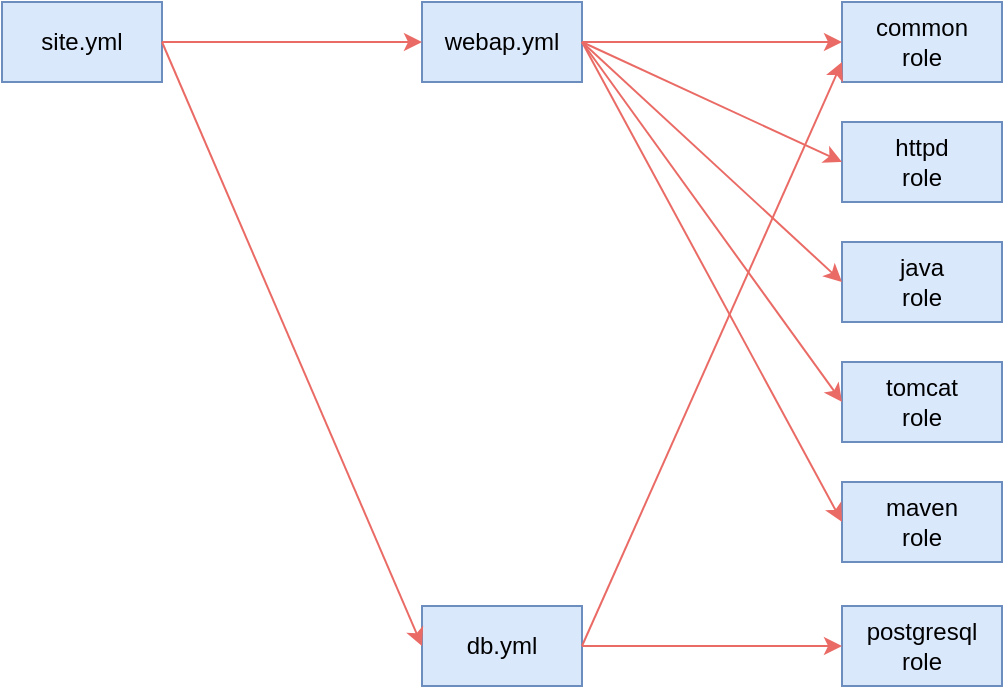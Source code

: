 <mxfile version="12.4.2" type="device" pages="2"><diagram id="G-vSa0OLT_pARMP-Scdy" name="Ansible"><mxGraphModel dx="1024" dy="592" grid="1" gridSize="10" guides="1" tooltips="1" connect="1" arrows="1" fold="1" page="1" pageScale="1" pageWidth="827" pageHeight="1169" math="0" shadow="0"><root><mxCell id="0"/><mxCell id="1" parent="0"/><mxCell id="AnD-5SarYtjswILno68D-2" value="site.yml" style="rounded=0;whiteSpace=wrap;html=1;strokeColor=#6c8ebf;fillColor=#dae8fc;" parent="1" vertex="1"><mxGeometry x="90" y="70" width="80" height="40" as="geometry"/></mxCell><mxCell id="AnD-5SarYtjswILno68D-3" value="webap.yml" style="rounded=0;whiteSpace=wrap;html=1;strokeColor=#6c8ebf;fillColor=#dae8fc;" parent="1" vertex="1"><mxGeometry x="300" y="70" width="80" height="40" as="geometry"/></mxCell><mxCell id="AnD-5SarYtjswILno68D-4" value="&lt;div&gt;db.yml&lt;/div&gt;" style="rounded=0;whiteSpace=wrap;html=1;strokeColor=#6c8ebf;fillColor=#dae8fc;" parent="1" vertex="1"><mxGeometry x="300" y="372" width="80" height="40" as="geometry"/></mxCell><mxCell id="AnD-5SarYtjswILno68D-5" value="&lt;div&gt;common&lt;/div&gt;&lt;div&gt;role&lt;br&gt;&lt;/div&gt;" style="rounded=0;whiteSpace=wrap;html=1;strokeColor=#6c8ebf;fillColor=#dae8fc;" parent="1" vertex="1"><mxGeometry x="510" y="70" width="80" height="40" as="geometry"/></mxCell><mxCell id="AnD-5SarYtjswILno68D-6" value="&lt;div&gt;httpd&lt;/div&gt;&lt;div&gt;role&lt;br&gt;&lt;/div&gt;" style="rounded=0;whiteSpace=wrap;html=1;strokeColor=#6c8ebf;fillColor=#dae8fc;" parent="1" vertex="1"><mxGeometry x="510" y="130" width="80" height="40" as="geometry"/></mxCell><mxCell id="AnD-5SarYtjswILno68D-7" value="&lt;div&gt;java&lt;/div&gt;&lt;div&gt;role&lt;br&gt;&lt;/div&gt;" style="rounded=0;whiteSpace=wrap;html=1;strokeColor=#6c8ebf;fillColor=#dae8fc;" parent="1" vertex="1"><mxGeometry x="510" y="190" width="80" height="40" as="geometry"/></mxCell><mxCell id="AnD-5SarYtjswILno68D-8" value="postgresql&lt;br&gt;role" style="rounded=0;whiteSpace=wrap;html=1;strokeColor=#6c8ebf;fillColor=#dae8fc;" parent="1" vertex="1"><mxGeometry x="510" y="372" width="80" height="40" as="geometry"/></mxCell><mxCell id="AnD-5SarYtjswILno68D-13" value="" style="endArrow=classic;html=1;strokeColor=#EA6B66;fontColor=#EA6B66;exitX=1;exitY=0.5;exitDx=0;exitDy=0;entryX=0;entryY=0.5;entryDx=0;entryDy=0;" parent="1" source="AnD-5SarYtjswILno68D-2" target="AnD-5SarYtjswILno68D-4" edge="1"><mxGeometry width="50" height="50" relative="1" as="geometry"><mxPoint x="220" y="180" as="sourcePoint"/><mxPoint x="260" y="295" as="targetPoint"/></mxGeometry></mxCell><mxCell id="AnD-5SarYtjswILno68D-14" value="" style="endArrow=classic;html=1;strokeColor=#EA6B66;fontColor=#EA6B66;exitX=1;exitY=0.5;exitDx=0;exitDy=0;entryX=0;entryY=0.5;entryDx=0;entryDy=0;" parent="1" source="AnD-5SarYtjswILno68D-2" target="AnD-5SarYtjswILno68D-3" edge="1"><mxGeometry width="50" height="50" relative="1" as="geometry"><mxPoint x="230" y="150" as="sourcePoint"/><mxPoint x="270" y="265" as="targetPoint"/></mxGeometry></mxCell><mxCell id="AnD-5SarYtjswILno68D-15" value="" style="endArrow=classic;html=1;strokeColor=#EA6B66;fontColor=#EA6B66;exitX=1;exitY=0.5;exitDx=0;exitDy=0;entryX=0;entryY=0.75;entryDx=0;entryDy=0;" parent="1" source="AnD-5SarYtjswILno68D-4" target="AnD-5SarYtjswILno68D-5" edge="1"><mxGeometry width="50" height="50" relative="1" as="geometry"><mxPoint x="340" y="152.5" as="sourcePoint"/><mxPoint x="510" y="90" as="targetPoint"/></mxGeometry></mxCell><mxCell id="AnD-5SarYtjswILno68D-16" value="" style="endArrow=classic;html=1;strokeColor=#EA6B66;fontColor=#EA6B66;exitX=1;exitY=0.5;exitDx=0;exitDy=0;entryX=0;entryY=0.5;entryDx=0;entryDy=0;" parent="1" source="AnD-5SarYtjswILno68D-4" target="AnD-5SarYtjswILno68D-8" edge="1"><mxGeometry width="50" height="50" relative="1" as="geometry"><mxPoint x="210" y="384.5" as="sourcePoint"/><mxPoint x="250" y="499.5" as="targetPoint"/></mxGeometry></mxCell><mxCell id="AnD-5SarYtjswILno68D-17" value="" style="endArrow=classic;html=1;strokeColor=#EA6B66;fontColor=#EA6B66;exitX=1;exitY=0.5;exitDx=0;exitDy=0;entryX=0;entryY=0.5;entryDx=0;entryDy=0;" parent="1" source="AnD-5SarYtjswILno68D-3" target="AnD-5SarYtjswILno68D-6" edge="1"><mxGeometry width="50" height="50" relative="1" as="geometry"><mxPoint x="220" y="272.5" as="sourcePoint"/><mxPoint x="260" y="387.5" as="targetPoint"/></mxGeometry></mxCell><mxCell id="AnD-5SarYtjswILno68D-18" value="" style="endArrow=classic;html=1;strokeColor=#EA6B66;fontColor=#EA6B66;exitX=1;exitY=0.5;exitDx=0;exitDy=0;entryX=0;entryY=0.5;entryDx=0;entryDy=0;" parent="1" source="AnD-5SarYtjswILno68D-3" target="AnD-5SarYtjswILno68D-5" edge="1"><mxGeometry width="50" height="50" relative="1" as="geometry"><mxPoint x="230" y="282.5" as="sourcePoint"/><mxPoint x="270" y="397.5" as="targetPoint"/></mxGeometry></mxCell><mxCell id="AnD-5SarYtjswILno68D-19" value="" style="endArrow=classic;html=1;strokeColor=#EA6B66;fontColor=#EA6B66;exitX=1;exitY=0.5;exitDx=0;exitDy=0;entryX=0;entryY=0.5;entryDx=0;entryDy=0;" parent="1" source="AnD-5SarYtjswILno68D-3" target="AnD-5SarYtjswILno68D-7" edge="1"><mxGeometry width="50" height="50" relative="1" as="geometry"><mxPoint x="410" y="85" as="sourcePoint"/><mxPoint x="450" y="200" as="targetPoint"/></mxGeometry></mxCell><mxCell id="8KBAD3qxydB3V0pKnfXz-1" value="&lt;div&gt;tomcat&lt;br&gt;&lt;/div&gt;&lt;div&gt;role&lt;br&gt;&lt;/div&gt;" style="rounded=0;whiteSpace=wrap;html=1;strokeColor=#6c8ebf;fillColor=#dae8fc;" parent="1" vertex="1"><mxGeometry x="510" y="250" width="80" height="40" as="geometry"/></mxCell><mxCell id="8KBAD3qxydB3V0pKnfXz-2" value="" style="endArrow=classic;html=1;strokeColor=#EA6B66;fontColor=#EA6B66;exitX=1;exitY=0.5;exitDx=0;exitDy=0;entryX=0;entryY=0.5;entryDx=0;entryDy=0;" parent="1" source="AnD-5SarYtjswILno68D-3" target="8KBAD3qxydB3V0pKnfXz-1" edge="1"><mxGeometry width="50" height="50" relative="1" as="geometry"><mxPoint x="380" y="150" as="sourcePoint"/><mxPoint x="450" y="260" as="targetPoint"/></mxGeometry></mxCell><mxCell id="PzzISTirjRurzNfM7KXp-1" value="&lt;div&gt;maven&lt;/div&gt;&lt;div&gt;role&lt;br&gt;&lt;/div&gt;" style="rounded=0;whiteSpace=wrap;html=1;strokeColor=#6c8ebf;fillColor=#dae8fc;" parent="1" vertex="1"><mxGeometry x="510" y="310" width="80" height="40" as="geometry"/></mxCell><mxCell id="PzzISTirjRurzNfM7KXp-3" value="" style="endArrow=classic;html=1;strokeColor=#EA6B66;fontColor=#EA6B66;exitX=1;exitY=0.5;exitDx=0;exitDy=0;entryX=0;entryY=0.5;entryDx=0;entryDy=0;" parent="1" source="AnD-5SarYtjswILno68D-3" target="PzzISTirjRurzNfM7KXp-1" edge="1"><mxGeometry width="50" height="50" relative="1" as="geometry"><mxPoint x="390" y="100" as="sourcePoint"/><mxPoint x="520" y="280" as="targetPoint"/></mxGeometry></mxCell></root></mxGraphModel></diagram><diagram id="i3U3ZztTv-fv0UUo-MT9" name="ミドルウェア構成"><mxGraphModel dx="1024" dy="592" grid="1" gridSize="10" guides="1" tooltips="1" connect="1" arrows="1" fold="1" page="1" pageScale="1" pageWidth="827" pageHeight="1169" math="0" shadow="0"><root><mxCell id="a0t_jDqBj0KTfoFoczNs-0"/><mxCell id="a0t_jDqBj0KTfoFoczNs-1" parent="a0t_jDqBj0KTfoFoczNs-0"/><mxCell id="i0uv5fZsjfSF8NEeMNNT-0" value="" style="rounded=1;whiteSpace=wrap;html=1;align=left;fillColor=none;strokeColor=#EA6B66;strokeWidth=3;" parent="a0t_jDqBj0KTfoFoczNs-1" vertex="1"><mxGeometry x="130" y="140" width="450" height="350" as="geometry"/></mxCell><mxCell id="i0uv5fZsjfSF8NEeMNNT-1" value="" style="rounded=1;whiteSpace=wrap;html=1;align=left;fillColor=none;strokeColor=#7EA6E0;strokeWidth=3;" parent="a0t_jDqBj0KTfoFoczNs-1" vertex="1"><mxGeometry x="640" y="140" width="220" height="200" as="geometry"/></mxCell><mxCell id="a0t_jDqBj0KTfoFoczNs-2" value="&lt;b&gt;&amp;nbsp; &amp;nbsp; Apache httpd 2.4.6&lt;/b&gt;" style="rounded=1;whiteSpace=wrap;html=1;align=left;verticalAlign=top;fillColor=#e1d5e7;strokeColor=#9673a6;" parent="a0t_jDqBj0KTfoFoczNs-1" vertex="1"><mxGeometry x="150" y="180" width="150" height="120" as="geometry"/></mxCell><mxCell id="a0t_jDqBj0KTfoFoczNs-3" value="&lt;b&gt;&amp;nbsp; &amp;nbsp; Tomcat 9.0.30&lt;/b&gt;" style="rounded=1;whiteSpace=wrap;html=1;align=left;verticalAlign=top;fillColor=#fff2cc;strokeColor=#d6b656;" parent="a0t_jDqBj0KTfoFoczNs-1" vertex="1"><mxGeometry x="380" y="180" width="170" height="120" as="geometry"/></mxCell><mxCell id="a0t_jDqBj0KTfoFoczNs-4" value="&lt;b&gt;&lt;br&gt;&amp;nbsp; &amp;nbsp; PostgreSQL 12&lt;/b&gt;" style="rounded=1;whiteSpace=wrap;html=1;fillColor=#dae8fc;strokeColor=#6c8ebf;align=left;verticalAlign=top;" parent="a0t_jDqBj0KTfoFoczNs-1" vertex="1"><mxGeometry x="664" y="160" width="172" height="160" as="geometry"/></mxCell><mxCell id="i0uv5fZsjfSF8NEeMNNT-2" value="&lt;span style=&quot;font-size: 10px&quot;&gt;アプリケーション&lt;br&gt;terasoluna-tourreservation-web.war&lt;br&gt;&lt;/span&gt;" style="rounded=0;whiteSpace=wrap;html=1;strokeColor=#b85450;strokeWidth=1;fillColor=#f8cecc;align=left;" parent="a0t_jDqBj0KTfoFoczNs-1" vertex="1"><mxGeometry x="419" y="213" width="120" height="70" as="geometry"/></mxCell><mxCell id="i0uv5fZsjfSF8NEeMNNT-3" value="データベース&lt;br style=&quot;font-size: 10px;&quot;&gt;DB名&amp;nbsp; ：tourreserve&lt;br style=&quot;font-size: 10px;&quot;&gt;ユーザ：appuser&lt;br style=&quot;font-size: 10px;&quot;&gt;PW&amp;nbsp; &amp;nbsp; &amp;nbsp;：Password" style="rounded=0;whiteSpace=wrap;html=1;strokeColor=#10739e;strokeWidth=1;fillColor=#b1ddf0;align=left;fontSize=10;" parent="a0t_jDqBj0KTfoFoczNs-1" vertex="1"><mxGeometry x="700.21" y="210" width="126.41" height="80" as="geometry"/></mxCell><mxCell id="i0uv5fZsjfSF8NEeMNNT-7" value="" style="ellipse;whiteSpace=wrap;html=1;strokeColor=#808080;strokeWidth=1;fillColor=#ffffff;align=left;" parent="a0t_jDqBj0KTfoFoczNs-1" vertex="1"><mxGeometry x="146" y="233" width="10" height="10" as="geometry"/></mxCell><mxCell id="i0uv5fZsjfSF8NEeMNNT-8" value="" style="ellipse;whiteSpace=wrap;html=1;strokeColor=#808080;strokeWidth=1;fillColor=#ffffff;align=left;" parent="a0t_jDqBj0KTfoFoczNs-1" vertex="1"><mxGeometry x="376" y="233" width="10" height="10" as="geometry"/></mxCell><mxCell id="i0uv5fZsjfSF8NEeMNNT-9" value="" style="ellipse;whiteSpace=wrap;html=1;strokeColor=#808080;strokeWidth=1;fillColor=#ffffff;align=left;" parent="a0t_jDqBj0KTfoFoczNs-1" vertex="1"><mxGeometry x="660" y="233" width="10" height="10" as="geometry"/></mxCell><mxCell id="i0uv5fZsjfSF8NEeMNNT-4" value="" style="endArrow=classic;html=1;strokeColor=#808080;" parent="a0t_jDqBj0KTfoFoczNs-1" edge="1"><mxGeometry width="50" height="50" relative="1" as="geometry"><mxPoint x="60" y="238" as="sourcePoint"/><mxPoint x="150" y="238" as="targetPoint"/></mxGeometry></mxCell><mxCell id="i0uv5fZsjfSF8NEeMNNT-5" value="" style="endArrow=classic;html=1;entryX=0;entryY=0.5;entryDx=0;entryDy=0;strokeColor=#808080;exitX=1;exitY=0.5;exitDx=0;exitDy=0;" parent="a0t_jDqBj0KTfoFoczNs-1" edge="1"><mxGeometry width="50" height="50" relative="1" as="geometry"><mxPoint x="300" y="238" as="sourcePoint"/><mxPoint x="380" y="238" as="targetPoint"/></mxGeometry></mxCell><mxCell id="i0uv5fZsjfSF8NEeMNNT-6" value="" style="endArrow=classic;html=1;entryX=0;entryY=0.5;entryDx=0;entryDy=0;strokeColor=#808080;" parent="a0t_jDqBj0KTfoFoczNs-1" edge="1"><mxGeometry width="50" height="50" relative="1" as="geometry"><mxPoint x="540" y="238" as="sourcePoint"/><mxPoint x="664" y="238" as="targetPoint"/></mxGeometry></mxCell><mxCell id="i0uv5fZsjfSF8NEeMNNT-10" value=":80" style="text;html=1;strokeColor=none;fillColor=none;align=center;verticalAlign=middle;whiteSpace=wrap;rounded=0;" parent="a0t_jDqBj0KTfoFoczNs-1" vertex="1"><mxGeometry x="146" y="238" width="30" height="20" as="geometry"/></mxCell><mxCell id="i0uv5fZsjfSF8NEeMNNT-12" value="&lt;b&gt;Web/APサーバ&lt;/b&gt;&lt;br&gt;外部①側：192.168.128.131&lt;br&gt;内部③側：192.168.175.131" style="text;html=1;strokeColor=none;fillColor=none;align=left;verticalAlign=middle;whiteSpace=wrap;rounded=0;" parent="a0t_jDqBj0KTfoFoczNs-1" vertex="1"><mxGeometry x="110" y="90" width="180" height="40" as="geometry"/></mxCell><mxCell id="i0uv5fZsjfSF8NEeMNNT-13" value="① http://192.168.128.131:80/&lt;span style=&quot;white-space: nowrap; font-size: 12px;&quot;&gt;terasoluna-tourreservation-web/&lt;br style=&quot;font-size: 12px;&quot;&gt;&lt;br style=&quot;font-size: 12px;&quot;&gt;② ajp://localhost:8009/&lt;/span&gt;&lt;span style=&quot;white-space: nowrap; font-size: 12px;&quot;&gt;terasoluna-tourreservation-web/&lt;br style=&quot;font-size: 12px;&quot;&gt;&lt;br style=&quot;font-size: 12px;&quot;&gt;&lt;/span&gt;&lt;span style=&quot;white-space: nowrap; font-size: 12px;&quot;&gt;③&amp;nbsp;&lt;/span&gt;&lt;span style=&quot;white-space: nowrap; font-size: 12px;&quot;&gt;jdbc:postgresql://192.168.128.132:5432/tourreserve&lt;br style=&quot;font-size: 12px;&quot;&gt;&lt;/span&gt;&lt;span style=&quot;white-space: nowrap; font-size: 12px;&quot;&gt;&amp;nbsp; &amp;nbsp; &amp;nbsp;or&lt;br style=&quot;font-size: 12px;&quot;&gt;&amp;nbsp; &amp;nbsp; &amp;nbsp;&lt;/span&gt;&lt;span style=&quot;white-space: nowrap; font-size: 12px;&quot;&gt;dbc:postgresql://192.168.153.132:5432/tourreserve&lt;/span&gt;&lt;span style=&quot;white-space: nowrap; font-size: 12px;&quot;&gt;&lt;br style=&quot;font-size: 12px;&quot;&gt;&amp;nbsp; &amp;nbsp; &amp;nbsp;&lt;br style=&quot;font-size: 12px;&quot;&gt;&lt;/span&gt;" style="text;html=1;strokeColor=none;fillColor=none;align=left;verticalAlign=middle;whiteSpace=wrap;rounded=0;spacing=2;fontSize=12;" parent="a0t_jDqBj0KTfoFoczNs-1" vertex="1"><mxGeometry x="600" y="360" width="350" height="100" as="geometry"/></mxCell><mxCell id="i0uv5fZsjfSF8NEeMNNT-14" value=":8009" style="text;html=1;strokeColor=none;fillColor=none;align=center;verticalAlign=middle;whiteSpace=wrap;rounded=0;" parent="a0t_jDqBj0KTfoFoczNs-1" vertex="1"><mxGeometry x="383" y="238" width="30" height="20" as="geometry"/></mxCell><mxCell id="i0uv5fZsjfSF8NEeMNNT-15" value=":5432" style="text;html=1;strokeColor=none;fillColor=none;align=center;verticalAlign=middle;whiteSpace=wrap;rounded=0;" parent="a0t_jDqBj0KTfoFoczNs-1" vertex="1"><mxGeometry x="667" y="238" width="30" height="20" as="geometry"/></mxCell><mxCell id="i0uv5fZsjfSF8NEeMNNT-16" value="①" style="text;html=1;strokeColor=none;fillColor=none;align=center;verticalAlign=middle;whiteSpace=wrap;rounded=0;" parent="a0t_jDqBj0KTfoFoczNs-1" vertex="1"><mxGeometry x="80" y="218" width="30" height="20" as="geometry"/></mxCell><mxCell id="i0uv5fZsjfSF8NEeMNNT-17" value="②" style="text;html=1;strokeColor=none;fillColor=none;align=center;verticalAlign=middle;whiteSpace=wrap;rounded=0;" parent="a0t_jDqBj0KTfoFoczNs-1" vertex="1"><mxGeometry x="310" y="218" width="30" height="20" as="geometry"/></mxCell><mxCell id="i0uv5fZsjfSF8NEeMNNT-18" value="③" style="text;html=1;strokeColor=none;fillColor=none;align=center;verticalAlign=middle;whiteSpace=wrap;rounded=0;" parent="a0t_jDqBj0KTfoFoczNs-1" vertex="1"><mxGeometry x="580" y="218" width="30" height="20" as="geometry"/></mxCell><mxCell id="i0uv5fZsjfSF8NEeMNNT-20" value="&lt;b&gt;DBサーバ&lt;/b&gt;&lt;br&gt;192.168.128.132&lt;br&gt;or&lt;br&gt;192.168.175.132" style="text;html=1;strokeColor=none;fillColor=none;align=left;verticalAlign=middle;whiteSpace=wrap;rounded=0;" parent="a0t_jDqBj0KTfoFoczNs-1" vertex="1"><mxGeometry x="640" y="75" width="220" height="65" as="geometry"/></mxCell><mxCell id="i0uv5fZsjfSF8NEeMNNT-22" value="リバースプロキシ設定&lt;span style=&quot;white-space: nowrap&quot;&gt;&lt;br&gt;① ⇒ ②&lt;br&gt;&lt;/span&gt;" style="rounded=1;whiteSpace=wrap;html=1;strokeColor=#9673a6;strokeWidth=1;fillColor=#e1d5e7;fontSize=10;align=left;verticalAlign=middle;arcSize=0;" parent="a0t_jDqBj0KTfoFoczNs-1" vertex="1"><mxGeometry x="180" y="225.5" width="110" height="45" as="geometry"/></mxCell><mxCell id="i0uv5fZsjfSF8NEeMNNT-25" value="&lt;b&gt;&amp;nbsp; &amp;nbsp; Maven 3.6.3&lt;/b&gt;" style="rounded=1;whiteSpace=wrap;html=1;align=left;verticalAlign=top;fillColor=#ffe6cc;strokeColor=#d79b00;" parent="a0t_jDqBj0KTfoFoczNs-1" vertex="1"><mxGeometry x="380" y="314" width="170" height="100" as="geometry"/></mxCell><mxCell id="i0uv5fZsjfSF8NEeMNNT-26" value="&lt;span style=&quot;font-size: 10px&quot;&gt;アプリケーション作成&lt;br&gt;terasoluna-tourreservation-web.war&lt;br&gt;&lt;/span&gt;" style="rounded=0;whiteSpace=wrap;html=1;strokeColor=#b85450;strokeWidth=1;fillColor=#f8cecc;align=left;" parent="a0t_jDqBj0KTfoFoczNs-1" vertex="1"><mxGeometry x="413" y="344" width="120" height="51.5" as="geometry"/></mxCell><mxCell id="i0uv5fZsjfSF8NEeMNNT-31" value="" style="html=1;shadow=0;dashed=0;align=center;verticalAlign=middle;shape=mxgraph.arrows2.jumpInArrow;dy=5.56;dx=20.2;arrowHead=41.76;strokeColor=#808080;strokeWidth=1;fillColor=#ffffff;fontSize=11;flipH=1;rotation=50;" parent="a0t_jDqBj0KTfoFoczNs-1" vertex="1"><mxGeometry x="497.84" y="278.99" width="70" height="70" as="geometry"/></mxCell><mxCell id="i0uv5fZsjfSF8NEeMNNT-32" value="&lt;b&gt;&amp;nbsp; &amp;nbsp; Java（OpenJDK 11）&lt;/b&gt;" style="rounded=1;whiteSpace=wrap;html=1;align=left;verticalAlign=top;fillColor=#fad7ac;strokeColor=#b46504;" parent="a0t_jDqBj0KTfoFoczNs-1" vertex="1"><mxGeometry x="380" y="430" width="170" height="30" as="geometry"/></mxCell></root></mxGraphModel></diagram></mxfile>